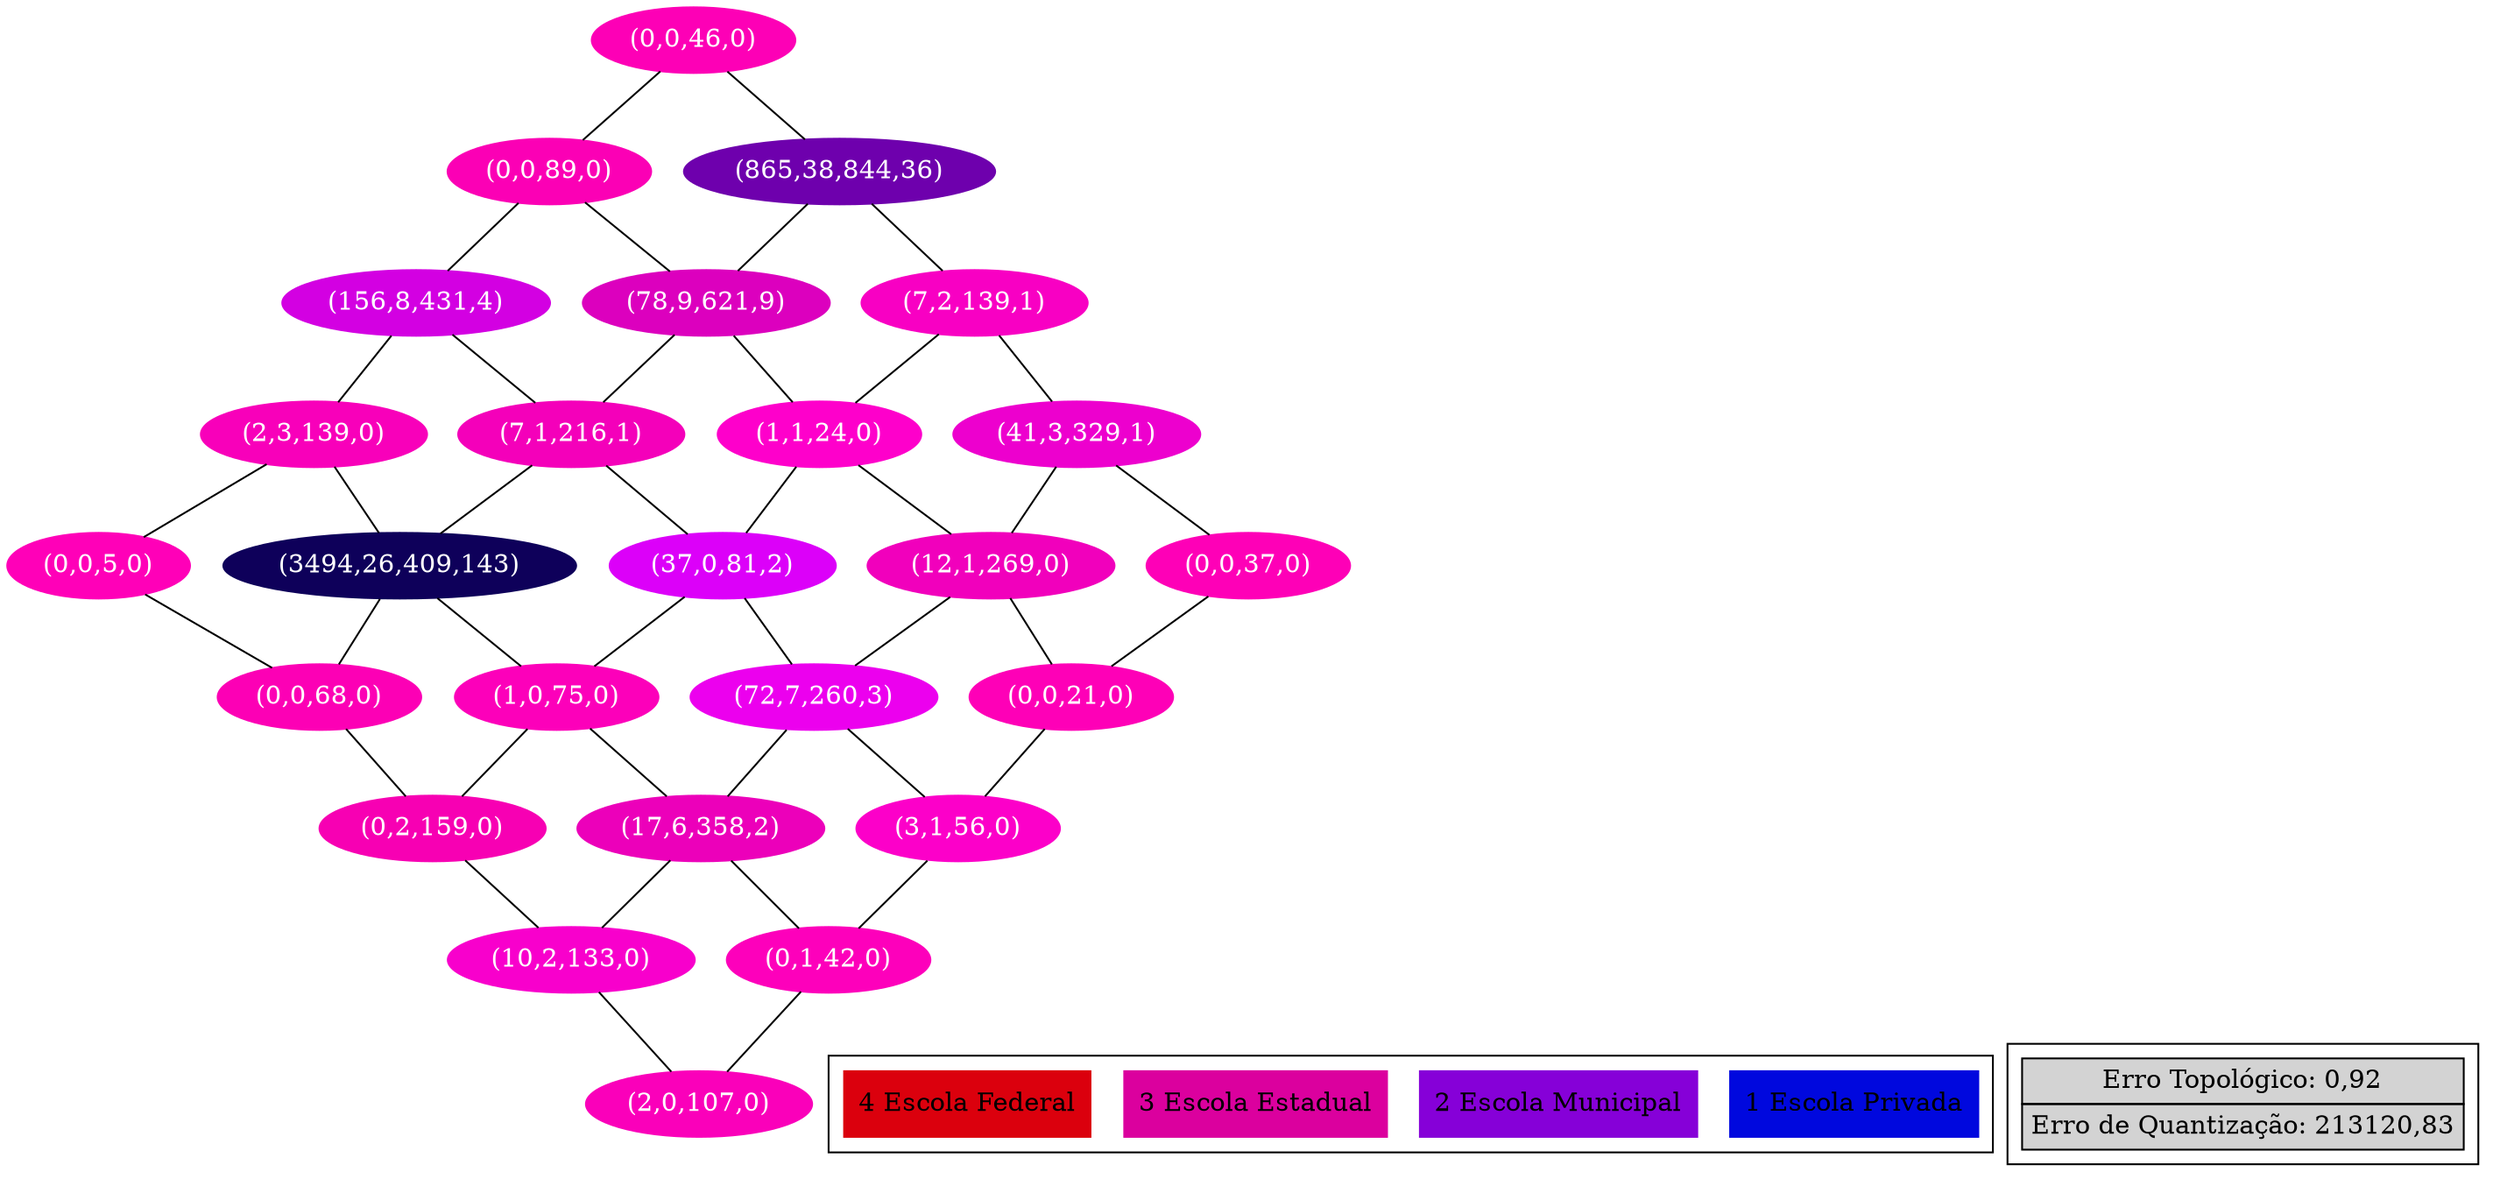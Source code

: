 // enem_matematica.dat 0 0.35 4 4 0.7 0.1 15 0.0000001 1000 5 5 enem2.cores teste 1
//ErroQ:213120,831214 MedidaF:0,384747 ErroT:0,924672
 /* -- Parâmetros --
Viz:4
r:5
s:5
quantIteracoes:1000
seed:1456457474886
Arquivo de cores:enem2.cores
Rede preenchida aleatoriamente.*/
graph {
node [style=filled, fontcolor=white];
rankdir="BT";

"0,0"[label="(2,0,107,0)",color="0.876 1 0.978 "];
"0,1"[label="(10,2,133,0)",color="0.863 1 0.971 "];
"0,2"[label="(0,2,159,0)",color="0.879 1 0.968 "];
"0,3"[label="(0,0,68,0)",color="0.88 1 0.987 "];
"0,4"[label="(0,0,5,0)",color="0.88 1 0.999 "];
"1,0"[label="(0,1,42,0)",color="0.877 1 0.991 "];
"1,1"[label="(17,6,358,2)",color="0.869 1 0.925 "];
"1,2"[label="(1,0,75,0)",color="0.877 1 0.985 "];
"1,3"[label="(3494,26,409,143)",color="0.694 1 0.355 "];
"1,4"[label="(2,3,139,0)",color="0.875 1 0.972 "];
"2,0"[label="(3,1,56,0)",color="0.867 1 0.988 "];
"2,1"[label="(72,7,260,3)",color="0.832 1 0.933 "];
"2,2"[label="(37,0,81,2)",color="0.814 1 0.976 "];
"2,3"[label="(7,1,216,1)",color="0.873 1 0.956 "];
"2,4"[label="(156,8,431,4)",color="0.822 1 0.885 "];
"3,0"[label="(0,0,21,0)",color="0.88 1 0.996 "];
"3,1"[label="(12,1,269,0)",color="0.87 1 0.945 "];
"3,2"[label="(1,1,24,0)",color="0.867 1 0.995 "];
"3,3"[label="(78,9,621,9)",color="0.856 1 0.863 "];
"3,4"[label="(0,0,89,0)",color="0.88 1 0.982 "];
"4,0"[label="(0,0,37,0)",color="0.88 1 0.993 "];
"4,1"[label="(41,3,329,1)",color="0.855 1 0.927 "];
"4,2"[label="(7,2,139,1)",color="0.869 1 0.971 "];
"4,3"[label="(865,38,844,36)",color="0.773 1 0.677 "];
"4,4"[label="(0,0,46,0)",color="0.88 1 0.991 "];

"0,0"  -- {"1,0" ; "0,1" };
"0,1"  -- {"1,1" ; "0,2" ; };
"0,2"  -- {"1,2" ; "0,3" ; };
"0,3"  -- {"1,3" ; "0,4" ; };
"0,4"  -- {"1,4" ; };
"1,0"  -- {"2,0" ; "1,1" ; };
"1,1"  -- {"2,1" ; "1,2" ; };
"1,2"  -- {"2,2" ; "1,3" ; };
"1,3"  -- {"2,3" ; "1,4" ; };
"1,4"  -- {"2,4" ; };
"2,0"  -- {"3,0" ; "2,1" ; };
"2,1"  -- {"3,1" ; "2,2" ; };
"2,2"  -- {"3,2" ; "2,3" ; };
"2,3"  -- {"3,3" ; "2,4" ; };
"2,4"  -- {"3,4" ; };
"3,0"  -- {"4,0" ; "3,1" ; };
"3,1"  -- {"4,1" ; "3,2" ; };
"3,2"  -- {"4,2" ; "3,3" ; };
"3,3"  -- {"4,3" ; "3,4" ; };
"3,4"  -- {"4,4" ; };
"4,0"  -- {"4,1" ; };
"4,1"  -- {"4,2" ; };
"4,2"  -- {"4,3" ; };
"4,3"  -- {"4,4" ; };

subgraph cluster_0 {
label="";
node [shape=record,fontcolor=black];
a[label="1 Escola Privada",color="0.66 1 0.871 "];
b[label="2 Escola Municipal",color="0.77 1 0.846 "];
c[label="3 Escola Estadual",color="0.88 1 0.859 "];
d[label="4 Escola Federal",color="0.99 1 0.859 "];
}

subgraph cluster_1 {
label="";
rank = sink;
node [shape=record,fontcolor=black];

Legend [shape=none, margin=0, label=<
<TABLE ALIGN="LEFT" BORDER="0" CELLBORDER="1" CELLSPACING="0" CELLPADDING="4">
<TR>
<TD>Erro Topológico: 0,92</TD>
</TR>
<TR>
<TD>Erro de Quantização: 213120,83</TD>
</TR>
</TABLE>
>];
}
}
